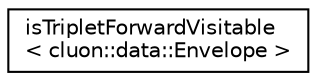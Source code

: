 digraph "Graphical Class Hierarchy"
{
 // LATEX_PDF_SIZE
  edge [fontname="Helvetica",fontsize="10",labelfontname="Helvetica",labelfontsize="10"];
  node [fontname="Helvetica",fontsize="10",shape=record];
  rankdir="LR";
  Node0 [label="isTripletForwardVisitable\l\< cluon::data::Envelope \>",height=0.2,width=0.4,color="black", fillcolor="white", style="filled",URL="$structisTripletForwardVisitable_3_01cluon_1_1data_1_1Envelope_01_4.html",tooltip=" "];
}
